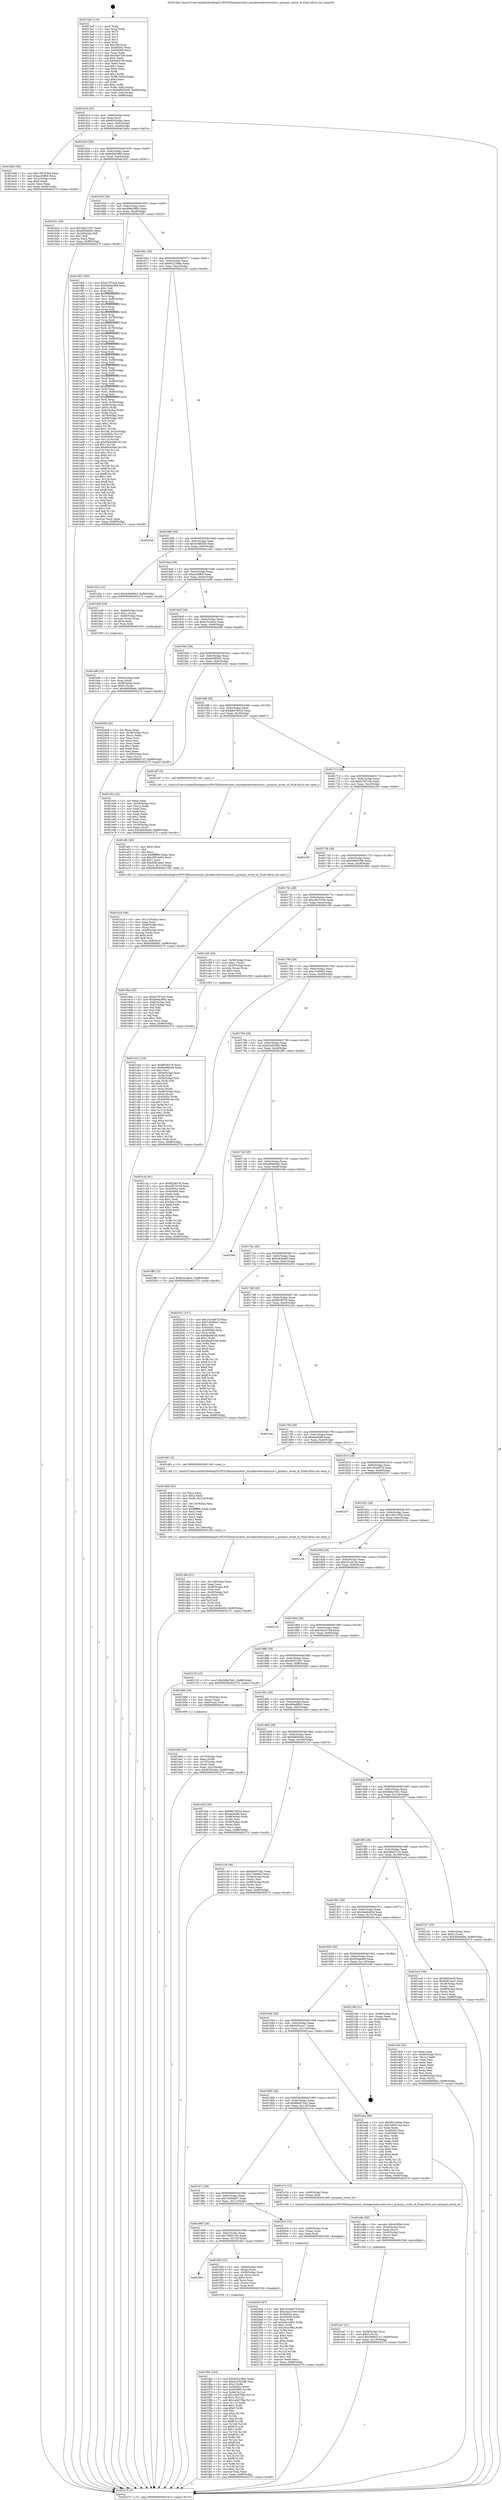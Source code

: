 digraph "0x4015a0" {
  label = "0x4015a0 (/mnt/c/Users/mathe/Desktop/tcc/POCII/binaries/extr_linuxkerneleventscore.c_primary_event_id_Final-ollvm.out::main(0))"
  labelloc = "t"
  node[shape=record]

  Entry [label="",width=0.3,height=0.3,shape=circle,fillcolor=black,style=filled]
  "0x401614" [label="{
     0x401614 [32]\l
     | [instrs]\l
     &nbsp;&nbsp;0x401614 \<+6\>: mov -0x88(%rbp),%eax\l
     &nbsp;&nbsp;0x40161a \<+2\>: mov %eax,%ecx\l
     &nbsp;&nbsp;0x40161c \<+6\>: sub $0x8263cdac,%ecx\l
     &nbsp;&nbsp;0x401622 \<+6\>: mov %eax,-0x9c(%rbp)\l
     &nbsp;&nbsp;0x401628 \<+6\>: mov %ecx,-0xa0(%rbp)\l
     &nbsp;&nbsp;0x40162e \<+6\>: je 0000000000401bbb \<main+0x61b\>\l
  }"]
  "0x401bbb" [label="{
     0x401bbb [30]\l
     | [instrs]\l
     &nbsp;&nbsp;0x401bbb \<+5\>: mov $0x1681430d,%eax\l
     &nbsp;&nbsp;0x401bc0 \<+5\>: mov $0xacd5ffc8,%ecx\l
     &nbsp;&nbsp;0x401bc5 \<+3\>: mov -0x2c(%rbp),%edx\l
     &nbsp;&nbsp;0x401bc8 \<+3\>: cmp $0x0,%edx\l
     &nbsp;&nbsp;0x401bcb \<+3\>: cmove %ecx,%eax\l
     &nbsp;&nbsp;0x401bce \<+6\>: mov %eax,-0x88(%rbp)\l
     &nbsp;&nbsp;0x401bd4 \<+5\>: jmp 0000000000402270 \<main+0xcd0\>\l
  }"]
  "0x401634" [label="{
     0x401634 [28]\l
     | [instrs]\l
     &nbsp;&nbsp;0x401634 \<+5\>: jmp 0000000000401639 \<main+0x99\>\l
     &nbsp;&nbsp;0x401639 \<+6\>: mov -0x9c(%rbp),%eax\l
     &nbsp;&nbsp;0x40163f \<+5\>: sub $0x84b83669,%eax\l
     &nbsp;&nbsp;0x401644 \<+6\>: mov %eax,-0xa4(%rbp)\l
     &nbsp;&nbsp;0x40164a \<+6\>: je 0000000000401b51 \<main+0x5b1\>\l
  }"]
  Exit [label="",width=0.3,height=0.3,shape=circle,fillcolor=black,style=filled,peripheries=2]
  "0x401b51" [label="{
     0x401b51 [30]\l
     | [instrs]\l
     &nbsp;&nbsp;0x401b51 \<+5\>: mov $0x38321267,%eax\l
     &nbsp;&nbsp;0x401b56 \<+5\>: mov $0xe956dc92,%ecx\l
     &nbsp;&nbsp;0x401b5b \<+3\>: mov -0x2d(%rbp),%dl\l
     &nbsp;&nbsp;0x401b5e \<+3\>: test $0x1,%dl\l
     &nbsp;&nbsp;0x401b61 \<+3\>: cmovne %ecx,%eax\l
     &nbsp;&nbsp;0x401b64 \<+6\>: mov %eax,-0x88(%rbp)\l
     &nbsp;&nbsp;0x401b6a \<+5\>: jmp 0000000000402270 \<main+0xcd0\>\l
  }"]
  "0x401650" [label="{
     0x401650 [28]\l
     | [instrs]\l
     &nbsp;&nbsp;0x401650 \<+5\>: jmp 0000000000401655 \<main+0xb5\>\l
     &nbsp;&nbsp;0x401655 \<+6\>: mov -0x9c(%rbp),%eax\l
     &nbsp;&nbsp;0x40165b \<+5\>: sub $0x896d3893,%eax\l
     &nbsp;&nbsp;0x401660 \<+6\>: mov %eax,-0xa8(%rbp)\l
     &nbsp;&nbsp;0x401666 \<+6\>: je 00000000004019f3 \<main+0x453\>\l
  }"]
  "0x4020d4" [label="{
     0x4020d4 [97]\l
     | [instrs]\l
     &nbsp;&nbsp;0x4020d4 \<+5\>: mov $0x1024d679,%ecx\l
     &nbsp;&nbsp;0x4020d9 \<+5\>: mov $0x34a1b7e9,%edx\l
     &nbsp;&nbsp;0x4020de \<+7\>: mov 0x40505c,%esi\l
     &nbsp;&nbsp;0x4020e5 \<+8\>: mov 0x405060,%r8d\l
     &nbsp;&nbsp;0x4020ed \<+3\>: mov %esi,%r9d\l
     &nbsp;&nbsp;0x4020f0 \<+7\>: add $0x26ccc862,%r9d\l
     &nbsp;&nbsp;0x4020f7 \<+4\>: sub $0x1,%r9d\l
     &nbsp;&nbsp;0x4020fb \<+7\>: sub $0x26ccc862,%r9d\l
     &nbsp;&nbsp;0x402102 \<+4\>: imul %r9d,%esi\l
     &nbsp;&nbsp;0x402106 \<+3\>: and $0x1,%esi\l
     &nbsp;&nbsp;0x402109 \<+3\>: cmp $0x0,%esi\l
     &nbsp;&nbsp;0x40210c \<+4\>: sete %r10b\l
     &nbsp;&nbsp;0x402110 \<+4\>: cmp $0xa,%r8d\l
     &nbsp;&nbsp;0x402114 \<+4\>: setl %r11b\l
     &nbsp;&nbsp;0x402118 \<+3\>: mov %r10b,%bl\l
     &nbsp;&nbsp;0x40211b \<+3\>: and %r11b,%bl\l
     &nbsp;&nbsp;0x40211e \<+3\>: xor %r11b,%r10b\l
     &nbsp;&nbsp;0x402121 \<+3\>: or %r10b,%bl\l
     &nbsp;&nbsp;0x402124 \<+3\>: test $0x1,%bl\l
     &nbsp;&nbsp;0x402127 \<+3\>: cmovne %edx,%ecx\l
     &nbsp;&nbsp;0x40212a \<+6\>: mov %ecx,-0x88(%rbp)\l
     &nbsp;&nbsp;0x402130 \<+5\>: jmp 0000000000402270 \<main+0xcd0\>\l
  }"]
  "0x4019f3" [label="{
     0x4019f3 [350]\l
     | [instrs]\l
     &nbsp;&nbsp;0x4019f3 \<+5\>: mov $0xb73f7ecb,%eax\l
     &nbsp;&nbsp;0x4019f8 \<+5\>: mov $0x84b83669,%ecx\l
     &nbsp;&nbsp;0x4019fd \<+2\>: mov $0x1,%dl\l
     &nbsp;&nbsp;0x4019ff \<+3\>: mov %rsp,%rsi\l
     &nbsp;&nbsp;0x401a02 \<+4\>: add $0xfffffffffffffff0,%rsi\l
     &nbsp;&nbsp;0x401a06 \<+3\>: mov %rsi,%rsp\l
     &nbsp;&nbsp;0x401a09 \<+4\>: mov %rsi,-0x80(%rbp)\l
     &nbsp;&nbsp;0x401a0d \<+3\>: mov %rsp,%rsi\l
     &nbsp;&nbsp;0x401a10 \<+4\>: add $0xfffffffffffffff0,%rsi\l
     &nbsp;&nbsp;0x401a14 \<+3\>: mov %rsi,%rsp\l
     &nbsp;&nbsp;0x401a17 \<+3\>: mov %rsp,%rdi\l
     &nbsp;&nbsp;0x401a1a \<+4\>: add $0xfffffffffffffff0,%rdi\l
     &nbsp;&nbsp;0x401a1e \<+3\>: mov %rdi,%rsp\l
     &nbsp;&nbsp;0x401a21 \<+4\>: mov %rdi,-0x78(%rbp)\l
     &nbsp;&nbsp;0x401a25 \<+3\>: mov %rsp,%rdi\l
     &nbsp;&nbsp;0x401a28 \<+4\>: add $0xfffffffffffffff0,%rdi\l
     &nbsp;&nbsp;0x401a2c \<+3\>: mov %rdi,%rsp\l
     &nbsp;&nbsp;0x401a2f \<+4\>: mov %rdi,-0x70(%rbp)\l
     &nbsp;&nbsp;0x401a33 \<+3\>: mov %rsp,%rdi\l
     &nbsp;&nbsp;0x401a36 \<+4\>: add $0xfffffffffffffff0,%rdi\l
     &nbsp;&nbsp;0x401a3a \<+3\>: mov %rdi,%rsp\l
     &nbsp;&nbsp;0x401a3d \<+4\>: mov %rdi,-0x68(%rbp)\l
     &nbsp;&nbsp;0x401a41 \<+3\>: mov %rsp,%rdi\l
     &nbsp;&nbsp;0x401a44 \<+4\>: add $0xfffffffffffffff0,%rdi\l
     &nbsp;&nbsp;0x401a48 \<+3\>: mov %rdi,%rsp\l
     &nbsp;&nbsp;0x401a4b \<+4\>: mov %rdi,-0x60(%rbp)\l
     &nbsp;&nbsp;0x401a4f \<+3\>: mov %rsp,%rdi\l
     &nbsp;&nbsp;0x401a52 \<+4\>: add $0xfffffffffffffff0,%rdi\l
     &nbsp;&nbsp;0x401a56 \<+3\>: mov %rdi,%rsp\l
     &nbsp;&nbsp;0x401a59 \<+4\>: mov %rdi,-0x58(%rbp)\l
     &nbsp;&nbsp;0x401a5d \<+3\>: mov %rsp,%rdi\l
     &nbsp;&nbsp;0x401a60 \<+4\>: add $0xfffffffffffffff0,%rdi\l
     &nbsp;&nbsp;0x401a64 \<+3\>: mov %rdi,%rsp\l
     &nbsp;&nbsp;0x401a67 \<+4\>: mov %rdi,-0x50(%rbp)\l
     &nbsp;&nbsp;0x401a6b \<+3\>: mov %rsp,%rdi\l
     &nbsp;&nbsp;0x401a6e \<+4\>: add $0xfffffffffffffff0,%rdi\l
     &nbsp;&nbsp;0x401a72 \<+3\>: mov %rdi,%rsp\l
     &nbsp;&nbsp;0x401a75 \<+4\>: mov %rdi,-0x48(%rbp)\l
     &nbsp;&nbsp;0x401a79 \<+3\>: mov %rsp,%rdi\l
     &nbsp;&nbsp;0x401a7c \<+4\>: add $0xfffffffffffffff0,%rdi\l
     &nbsp;&nbsp;0x401a80 \<+3\>: mov %rdi,%rsp\l
     &nbsp;&nbsp;0x401a83 \<+4\>: mov %rdi,-0x40(%rbp)\l
     &nbsp;&nbsp;0x401a87 \<+3\>: mov %rsp,%rdi\l
     &nbsp;&nbsp;0x401a8a \<+4\>: add $0xfffffffffffffff0,%rdi\l
     &nbsp;&nbsp;0x401a8e \<+3\>: mov %rdi,%rsp\l
     &nbsp;&nbsp;0x401a91 \<+4\>: mov %rdi,-0x38(%rbp)\l
     &nbsp;&nbsp;0x401a95 \<+4\>: mov -0x80(%rbp),%rdi\l
     &nbsp;&nbsp;0x401a99 \<+6\>: movl $0x0,(%rdi)\l
     &nbsp;&nbsp;0x401a9f \<+7\>: mov -0x8c(%rbp),%r8d\l
     &nbsp;&nbsp;0x401aa6 \<+3\>: mov %r8d,(%rsi)\l
     &nbsp;&nbsp;0x401aa9 \<+4\>: mov -0x78(%rbp),%rdi\l
     &nbsp;&nbsp;0x401aad \<+7\>: mov -0x98(%rbp),%r9\l
     &nbsp;&nbsp;0x401ab4 \<+3\>: mov %r9,(%rdi)\l
     &nbsp;&nbsp;0x401ab7 \<+3\>: cmpl $0x2,(%rsi)\l
     &nbsp;&nbsp;0x401aba \<+4\>: setne %r10b\l
     &nbsp;&nbsp;0x401abe \<+4\>: and $0x1,%r10b\l
     &nbsp;&nbsp;0x401ac2 \<+4\>: mov %r10b,-0x2d(%rbp)\l
     &nbsp;&nbsp;0x401ac6 \<+8\>: mov 0x40505c,%r11d\l
     &nbsp;&nbsp;0x401ace \<+7\>: mov 0x405060,%ebx\l
     &nbsp;&nbsp;0x401ad5 \<+3\>: mov %r11d,%r14d\l
     &nbsp;&nbsp;0x401ad8 \<+7\>: sub $0xd5e4cb9a,%r14d\l
     &nbsp;&nbsp;0x401adf \<+4\>: sub $0x1,%r14d\l
     &nbsp;&nbsp;0x401ae3 \<+7\>: add $0xd5e4cb9a,%r14d\l
     &nbsp;&nbsp;0x401aea \<+4\>: imul %r14d,%r11d\l
     &nbsp;&nbsp;0x401aee \<+4\>: and $0x1,%r11d\l
     &nbsp;&nbsp;0x401af2 \<+4\>: cmp $0x0,%r11d\l
     &nbsp;&nbsp;0x401af6 \<+4\>: sete %r10b\l
     &nbsp;&nbsp;0x401afa \<+3\>: cmp $0xa,%ebx\l
     &nbsp;&nbsp;0x401afd \<+4\>: setl %r15b\l
     &nbsp;&nbsp;0x401b01 \<+3\>: mov %r10b,%r12b\l
     &nbsp;&nbsp;0x401b04 \<+4\>: xor $0xff,%r12b\l
     &nbsp;&nbsp;0x401b08 \<+3\>: mov %r15b,%r13b\l
     &nbsp;&nbsp;0x401b0b \<+4\>: xor $0xff,%r13b\l
     &nbsp;&nbsp;0x401b0f \<+3\>: xor $0x1,%dl\l
     &nbsp;&nbsp;0x401b12 \<+3\>: mov %r12b,%sil\l
     &nbsp;&nbsp;0x401b15 \<+4\>: and $0xff,%sil\l
     &nbsp;&nbsp;0x401b19 \<+3\>: and %dl,%r10b\l
     &nbsp;&nbsp;0x401b1c \<+3\>: mov %r13b,%dil\l
     &nbsp;&nbsp;0x401b1f \<+4\>: and $0xff,%dil\l
     &nbsp;&nbsp;0x401b23 \<+3\>: and %dl,%r15b\l
     &nbsp;&nbsp;0x401b26 \<+3\>: or %r10b,%sil\l
     &nbsp;&nbsp;0x401b29 \<+3\>: or %r15b,%dil\l
     &nbsp;&nbsp;0x401b2c \<+3\>: xor %dil,%sil\l
     &nbsp;&nbsp;0x401b2f \<+3\>: or %r13b,%r12b\l
     &nbsp;&nbsp;0x401b32 \<+4\>: xor $0xff,%r12b\l
     &nbsp;&nbsp;0x401b36 \<+3\>: or $0x1,%dl\l
     &nbsp;&nbsp;0x401b39 \<+3\>: and %dl,%r12b\l
     &nbsp;&nbsp;0x401b3c \<+3\>: or %r12b,%sil\l
     &nbsp;&nbsp;0x401b3f \<+4\>: test $0x1,%sil\l
     &nbsp;&nbsp;0x401b43 \<+3\>: cmovne %ecx,%eax\l
     &nbsp;&nbsp;0x401b46 \<+6\>: mov %eax,-0x88(%rbp)\l
     &nbsp;&nbsp;0x401b4c \<+5\>: jmp 0000000000402270 \<main+0xcd0\>\l
  }"]
  "0x40166c" [label="{
     0x40166c [28]\l
     | [instrs]\l
     &nbsp;&nbsp;0x40166c \<+5\>: jmp 0000000000401671 \<main+0xd1\>\l
     &nbsp;&nbsp;0x401671 \<+6\>: mov -0x9c(%rbp),%eax\l
     &nbsp;&nbsp;0x401677 \<+5\>: sub $0x952239de,%eax\l
     &nbsp;&nbsp;0x40167c \<+6\>: mov %eax,-0xac(%rbp)\l
     &nbsp;&nbsp;0x401682 \<+6\>: je 0000000000402228 \<main+0xc88\>\l
  }"]
  "0x401f60" [label="{
     0x401f60 [153]\l
     | [instrs]\l
     &nbsp;&nbsp;0x401f60 \<+5\>: mov $0x952239de,%edx\l
     &nbsp;&nbsp;0x401f65 \<+5\>: mov $0xd1b503d8,%esi\l
     &nbsp;&nbsp;0x401f6a \<+3\>: mov $0x1,%r8b\l
     &nbsp;&nbsp;0x401f6d \<+8\>: mov 0x40505c,%r9d\l
     &nbsp;&nbsp;0x401f75 \<+8\>: mov 0x405060,%r10d\l
     &nbsp;&nbsp;0x401f7d \<+3\>: mov %r9d,%r11d\l
     &nbsp;&nbsp;0x401f80 \<+7\>: sub $0x1ebd709e,%r11d\l
     &nbsp;&nbsp;0x401f87 \<+4\>: sub $0x1,%r11d\l
     &nbsp;&nbsp;0x401f8b \<+7\>: add $0x1ebd709e,%r11d\l
     &nbsp;&nbsp;0x401f92 \<+4\>: imul %r11d,%r9d\l
     &nbsp;&nbsp;0x401f96 \<+4\>: and $0x1,%r9d\l
     &nbsp;&nbsp;0x401f9a \<+4\>: cmp $0x0,%r9d\l
     &nbsp;&nbsp;0x401f9e \<+3\>: sete %bl\l
     &nbsp;&nbsp;0x401fa1 \<+4\>: cmp $0xa,%r10d\l
     &nbsp;&nbsp;0x401fa5 \<+4\>: setl %r14b\l
     &nbsp;&nbsp;0x401fa9 \<+3\>: mov %bl,%r15b\l
     &nbsp;&nbsp;0x401fac \<+4\>: xor $0xff,%r15b\l
     &nbsp;&nbsp;0x401fb0 \<+3\>: mov %r14b,%r12b\l
     &nbsp;&nbsp;0x401fb3 \<+4\>: xor $0xff,%r12b\l
     &nbsp;&nbsp;0x401fb7 \<+4\>: xor $0x1,%r8b\l
     &nbsp;&nbsp;0x401fbb \<+3\>: mov %r15b,%r13b\l
     &nbsp;&nbsp;0x401fbe \<+4\>: and $0xff,%r13b\l
     &nbsp;&nbsp;0x401fc2 \<+3\>: and %r8b,%bl\l
     &nbsp;&nbsp;0x401fc5 \<+3\>: mov %r12b,%al\l
     &nbsp;&nbsp;0x401fc8 \<+2\>: and $0xff,%al\l
     &nbsp;&nbsp;0x401fca \<+3\>: and %r8b,%r14b\l
     &nbsp;&nbsp;0x401fcd \<+3\>: or %bl,%r13b\l
     &nbsp;&nbsp;0x401fd0 \<+3\>: or %r14b,%al\l
     &nbsp;&nbsp;0x401fd3 \<+3\>: xor %al,%r13b\l
     &nbsp;&nbsp;0x401fd6 \<+3\>: or %r12b,%r15b\l
     &nbsp;&nbsp;0x401fd9 \<+4\>: xor $0xff,%r15b\l
     &nbsp;&nbsp;0x401fdd \<+4\>: or $0x1,%r8b\l
     &nbsp;&nbsp;0x401fe1 \<+3\>: and %r8b,%r15b\l
     &nbsp;&nbsp;0x401fe4 \<+3\>: or %r15b,%r13b\l
     &nbsp;&nbsp;0x401fe7 \<+4\>: test $0x1,%r13b\l
     &nbsp;&nbsp;0x401feb \<+3\>: cmovne %esi,%edx\l
     &nbsp;&nbsp;0x401fee \<+6\>: mov %edx,-0x88(%rbp)\l
     &nbsp;&nbsp;0x401ff4 \<+5\>: jmp 0000000000402270 \<main+0xcd0\>\l
  }"]
  "0x402228" [label="{
     0x402228\l
  }", style=dashed]
  "0x401688" [label="{
     0x401688 [28]\l
     | [instrs]\l
     &nbsp;&nbsp;0x401688 \<+5\>: jmp 000000000040168d \<main+0xed\>\l
     &nbsp;&nbsp;0x40168d \<+6\>: mov -0x9c(%rbp),%eax\l
     &nbsp;&nbsp;0x401693 \<+5\>: sub $0x9cf882b9,%eax\l
     &nbsp;&nbsp;0x401698 \<+6\>: mov %eax,-0xb0(%rbp)\l
     &nbsp;&nbsp;0x40169e \<+6\>: je 0000000000401d2e \<main+0x78e\>\l
  }"]
  "0x4019b4" [label="{
     0x4019b4\l
  }", style=dashed]
  "0x401d2e" [label="{
     0x401d2e [15]\l
     | [instrs]\l
     &nbsp;&nbsp;0x401d2e \<+10\>: movl $0x409e80b3,-0x88(%rbp)\l
     &nbsp;&nbsp;0x401d38 \<+5\>: jmp 0000000000402270 \<main+0xcd0\>\l
  }"]
  "0x4016a4" [label="{
     0x4016a4 [28]\l
     | [instrs]\l
     &nbsp;&nbsp;0x4016a4 \<+5\>: jmp 00000000004016a9 \<main+0x109\>\l
     &nbsp;&nbsp;0x4016a9 \<+6\>: mov -0x9c(%rbp),%eax\l
     &nbsp;&nbsp;0x4016af \<+5\>: sub $0xacd5ffc8,%eax\l
     &nbsp;&nbsp;0x4016b4 \<+6\>: mov %eax,-0xb4(%rbp)\l
     &nbsp;&nbsp;0x4016ba \<+6\>: je 0000000000401bd9 \<main+0x639\>\l
  }"]
  "0x401f40" [label="{
     0x401f40 [32]\l
     | [instrs]\l
     &nbsp;&nbsp;0x401f40 \<+4\>: mov -0x60(%rbp),%rax\l
     &nbsp;&nbsp;0x401f44 \<+3\>: mov (%rax),%rax\l
     &nbsp;&nbsp;0x401f47 \<+4\>: mov -0x38(%rbp),%rcx\l
     &nbsp;&nbsp;0x401f4b \<+3\>: movslq (%rcx),%rcx\l
     &nbsp;&nbsp;0x401f4e \<+4\>: shl $0x4,%rcx\l
     &nbsp;&nbsp;0x401f52 \<+3\>: add %rcx,%rax\l
     &nbsp;&nbsp;0x401f55 \<+3\>: mov (%rax),%rax\l
     &nbsp;&nbsp;0x401f58 \<+3\>: mov %rax,%rdi\l
     &nbsp;&nbsp;0x401f5b \<+5\>: call 0000000000401030 \<free@plt\>\l
     | [calls]\l
     &nbsp;&nbsp;0x401030 \{1\} (unknown)\l
  }"]
  "0x401bd9" [label="{
     0x401bd9 [29]\l
     | [instrs]\l
     &nbsp;&nbsp;0x401bd9 \<+4\>: mov -0x68(%rbp),%rax\l
     &nbsp;&nbsp;0x401bdd \<+6\>: movl $0x1,(%rax)\l
     &nbsp;&nbsp;0x401be3 \<+4\>: mov -0x68(%rbp),%rax\l
     &nbsp;&nbsp;0x401be7 \<+3\>: movslq (%rax),%rax\l
     &nbsp;&nbsp;0x401bea \<+4\>: shl $0x4,%rax\l
     &nbsp;&nbsp;0x401bee \<+3\>: mov %rax,%rdi\l
     &nbsp;&nbsp;0x401bf1 \<+5\>: call 0000000000401050 \<malloc@plt\>\l
     | [calls]\l
     &nbsp;&nbsp;0x401050 \{1\} (unknown)\l
  }"]
  "0x4016c0" [label="{
     0x4016c0 [28]\l
     | [instrs]\l
     &nbsp;&nbsp;0x4016c0 \<+5\>: jmp 00000000004016c5 \<main+0x125\>\l
     &nbsp;&nbsp;0x4016c5 \<+6\>: mov -0x9c(%rbp),%eax\l
     &nbsp;&nbsp;0x4016cb \<+5\>: sub $0xb32cdbce,%eax\l
     &nbsp;&nbsp;0x4016d0 \<+6\>: mov %eax,-0xb8(%rbp)\l
     &nbsp;&nbsp;0x4016d6 \<+6\>: je 0000000000402008 \<main+0xa68\>\l
  }"]
  "0x401998" [label="{
     0x401998 [28]\l
     | [instrs]\l
     &nbsp;&nbsp;0x401998 \<+5\>: jmp 000000000040199d \<main+0x3fd\>\l
     &nbsp;&nbsp;0x40199d \<+6\>: mov -0x9c(%rbp),%eax\l
     &nbsp;&nbsp;0x4019a3 \<+5\>: sub $0x7d602144,%eax\l
     &nbsp;&nbsp;0x4019a8 \<+6\>: mov %eax,-0x120(%rbp)\l
     &nbsp;&nbsp;0x4019ae \<+6\>: je 0000000000401f40 \<main+0x9a0\>\l
  }"]
  "0x402008" [label="{
     0x402008 [42]\l
     | [instrs]\l
     &nbsp;&nbsp;0x402008 \<+2\>: xor %eax,%eax\l
     &nbsp;&nbsp;0x40200a \<+4\>: mov -0x38(%rbp),%rcx\l
     &nbsp;&nbsp;0x40200e \<+2\>: mov (%rcx),%edx\l
     &nbsp;&nbsp;0x402010 \<+2\>: mov %eax,%esi\l
     &nbsp;&nbsp;0x402012 \<+2\>: sub %edx,%esi\l
     &nbsp;&nbsp;0x402014 \<+2\>: mov %eax,%edx\l
     &nbsp;&nbsp;0x402016 \<+3\>: sub $0x1,%edx\l
     &nbsp;&nbsp;0x402019 \<+2\>: add %edx,%esi\l
     &nbsp;&nbsp;0x40201b \<+2\>: sub %esi,%eax\l
     &nbsp;&nbsp;0x40201d \<+4\>: mov -0x38(%rbp),%rcx\l
     &nbsp;&nbsp;0x402021 \<+2\>: mov %eax,(%rcx)\l
     &nbsp;&nbsp;0x402023 \<+10\>: movl $0x589d3133,-0x88(%rbp)\l
     &nbsp;&nbsp;0x40202d \<+5\>: jmp 0000000000402270 \<main+0xcd0\>\l
  }"]
  "0x4016dc" [label="{
     0x4016dc [28]\l
     | [instrs]\l
     &nbsp;&nbsp;0x4016dc \<+5\>: jmp 00000000004016e1 \<main+0x141\>\l
     &nbsp;&nbsp;0x4016e1 \<+6\>: mov -0x9c(%rbp),%eax\l
     &nbsp;&nbsp;0x4016e7 \<+5\>: sub $0xb5580f42,%eax\l
     &nbsp;&nbsp;0x4016ec \<+6\>: mov %eax,-0xbc(%rbp)\l
     &nbsp;&nbsp;0x4016f2 \<+6\>: je 0000000000401e54 \<main+0x8b4\>\l
  }"]
  "0x4020c5" [label="{
     0x4020c5 [15]\l
     | [instrs]\l
     &nbsp;&nbsp;0x4020c5 \<+4\>: mov -0x60(%rbp),%rax\l
     &nbsp;&nbsp;0x4020c9 \<+3\>: mov (%rax),%rax\l
     &nbsp;&nbsp;0x4020cc \<+3\>: mov %rax,%rdi\l
     &nbsp;&nbsp;0x4020cf \<+5\>: call 0000000000401030 \<free@plt\>\l
     | [calls]\l
     &nbsp;&nbsp;0x401030 \{1\} (unknown)\l
  }"]
  "0x401e54" [label="{
     0x401e54 [42]\l
     | [instrs]\l
     &nbsp;&nbsp;0x401e54 \<+2\>: xor %eax,%eax\l
     &nbsp;&nbsp;0x401e56 \<+4\>: mov -0x58(%rbp),%rcx\l
     &nbsp;&nbsp;0x401e5a \<+2\>: mov (%rcx),%edx\l
     &nbsp;&nbsp;0x401e5c \<+2\>: mov %eax,%esi\l
     &nbsp;&nbsp;0x401e5e \<+2\>: sub %edx,%esi\l
     &nbsp;&nbsp;0x401e60 \<+2\>: mov %eax,%edx\l
     &nbsp;&nbsp;0x401e62 \<+3\>: sub $0x1,%edx\l
     &nbsp;&nbsp;0x401e65 \<+2\>: add %edx,%esi\l
     &nbsp;&nbsp;0x401e67 \<+2\>: sub %esi,%eax\l
     &nbsp;&nbsp;0x401e69 \<+4\>: mov -0x58(%rbp),%rcx\l
     &nbsp;&nbsp;0x401e6d \<+2\>: mov %eax,(%rcx)\l
     &nbsp;&nbsp;0x401e6f \<+10\>: movl $0x4b936a8c,-0x88(%rbp)\l
     &nbsp;&nbsp;0x401e79 \<+5\>: jmp 0000000000402270 \<main+0xcd0\>\l
  }"]
  "0x4016f8" [label="{
     0x4016f8 [28]\l
     | [instrs]\l
     &nbsp;&nbsp;0x4016f8 \<+5\>: jmp 00000000004016fd \<main+0x15d\>\l
     &nbsp;&nbsp;0x4016fd \<+6\>: mov -0x9c(%rbp),%eax\l
     &nbsp;&nbsp;0x401703 \<+5\>: sub $0xb6d78534,%eax\l
     &nbsp;&nbsp;0x401708 \<+6\>: mov %eax,-0xc0(%rbp)\l
     &nbsp;&nbsp;0x40170e \<+6\>: je 0000000000401df7 \<main+0x857\>\l
  }"]
  "0x401ea7" [label="{
     0x401ea7 [31]\l
     | [instrs]\l
     &nbsp;&nbsp;0x401ea7 \<+4\>: mov -0x38(%rbp),%rcx\l
     &nbsp;&nbsp;0x401eab \<+6\>: movl $0x0,(%rcx)\l
     &nbsp;&nbsp;0x401eb1 \<+10\>: movl $0x589d3133,-0x88(%rbp)\l
     &nbsp;&nbsp;0x401ebb \<+6\>: mov %eax,-0x130(%rbp)\l
     &nbsp;&nbsp;0x401ec1 \<+5\>: jmp 0000000000402270 \<main+0xcd0\>\l
  }"]
  "0x401df7" [label="{
     0x401df7 [5]\l
     | [instrs]\l
     &nbsp;&nbsp;0x401df7 \<+5\>: call 0000000000401160 \<next_i\>\l
     | [calls]\l
     &nbsp;&nbsp;0x401160 \{1\} (/mnt/c/Users/mathe/Desktop/tcc/POCII/binaries/extr_linuxkerneleventscore.c_primary_event_id_Final-ollvm.out::next_i)\l
  }"]
  "0x401714" [label="{
     0x401714 [28]\l
     | [instrs]\l
     &nbsp;&nbsp;0x401714 \<+5\>: jmp 0000000000401719 \<main+0x179\>\l
     &nbsp;&nbsp;0x401719 \<+6\>: mov -0x9c(%rbp),%eax\l
     &nbsp;&nbsp;0x40171f \<+5\>: sub $0xb73f7ecb,%eax\l
     &nbsp;&nbsp;0x401724 \<+6\>: mov %eax,-0xc4(%rbp)\l
     &nbsp;&nbsp;0x40172a \<+6\>: je 0000000000402195 \<main+0xbf5\>\l
  }"]
  "0x401e8a" [label="{
     0x401e8a [29]\l
     | [instrs]\l
     &nbsp;&nbsp;0x401e8a \<+10\>: movabs $0x4030b6,%rdi\l
     &nbsp;&nbsp;0x401e94 \<+4\>: mov -0x40(%rbp),%rcx\l
     &nbsp;&nbsp;0x401e98 \<+2\>: mov %eax,(%rcx)\l
     &nbsp;&nbsp;0x401e9a \<+4\>: mov -0x40(%rbp),%rcx\l
     &nbsp;&nbsp;0x401e9e \<+2\>: mov (%rcx),%esi\l
     &nbsp;&nbsp;0x401ea0 \<+2\>: mov $0x0,%al\l
     &nbsp;&nbsp;0x401ea2 \<+5\>: call 0000000000401040 \<printf@plt\>\l
     | [calls]\l
     &nbsp;&nbsp;0x401040 \{1\} (unknown)\l
  }"]
  "0x402195" [label="{
     0x402195\l
  }", style=dashed]
  "0x401730" [label="{
     0x401730 [28]\l
     | [instrs]\l
     &nbsp;&nbsp;0x401730 \<+5\>: jmp 0000000000401735 \<main+0x195\>\l
     &nbsp;&nbsp;0x401735 \<+6\>: mov -0x9c(%rbp),%eax\l
     &nbsp;&nbsp;0x40173b \<+5\>: sub $0xb9805298,%eax\l
     &nbsp;&nbsp;0x401740 \<+6\>: mov %eax,-0xc8(%rbp)\l
     &nbsp;&nbsp;0x401746 \<+6\>: je 00000000004019be \<main+0x41e\>\l
  }"]
  "0x40197c" [label="{
     0x40197c [28]\l
     | [instrs]\l
     &nbsp;&nbsp;0x40197c \<+5\>: jmp 0000000000401981 \<main+0x3e1\>\l
     &nbsp;&nbsp;0x401981 \<+6\>: mov -0x9c(%rbp),%eax\l
     &nbsp;&nbsp;0x401987 \<+5\>: sub $0x7d448bd7,%eax\l
     &nbsp;&nbsp;0x40198c \<+6\>: mov %eax,-0x11c(%rbp)\l
     &nbsp;&nbsp;0x401992 \<+6\>: je 00000000004020c5 \<main+0xb25\>\l
  }"]
  "0x4019be" [label="{
     0x4019be [53]\l
     | [instrs]\l
     &nbsp;&nbsp;0x4019be \<+5\>: mov $0xb73f7ecb,%eax\l
     &nbsp;&nbsp;0x4019c3 \<+5\>: mov $0x896d3893,%ecx\l
     &nbsp;&nbsp;0x4019c8 \<+6\>: mov -0x82(%rbp),%dl\l
     &nbsp;&nbsp;0x4019ce \<+7\>: mov -0x81(%rbp),%sil\l
     &nbsp;&nbsp;0x4019d5 \<+3\>: mov %dl,%dil\l
     &nbsp;&nbsp;0x4019d8 \<+3\>: and %sil,%dil\l
     &nbsp;&nbsp;0x4019db \<+3\>: xor %sil,%dl\l
     &nbsp;&nbsp;0x4019de \<+3\>: or %dl,%dil\l
     &nbsp;&nbsp;0x4019e1 \<+4\>: test $0x1,%dil\l
     &nbsp;&nbsp;0x4019e5 \<+3\>: cmovne %ecx,%eax\l
     &nbsp;&nbsp;0x4019e8 \<+6\>: mov %eax,-0x88(%rbp)\l
     &nbsp;&nbsp;0x4019ee \<+5\>: jmp 0000000000402270 \<main+0xcd0\>\l
  }"]
  "0x40174c" [label="{
     0x40174c [28]\l
     | [instrs]\l
     &nbsp;&nbsp;0x40174c \<+5\>: jmp 0000000000401751 \<main+0x1b1\>\l
     &nbsp;&nbsp;0x401751 \<+6\>: mov -0x9c(%rbp),%eax\l
     &nbsp;&nbsp;0x401757 \<+5\>: sub $0xc3b70156,%eax\l
     &nbsp;&nbsp;0x40175c \<+6\>: mov %eax,-0xcc(%rbp)\l
     &nbsp;&nbsp;0x401762 \<+6\>: je 0000000000401c95 \<main+0x6f5\>\l
  }"]
  "0x402270" [label="{
     0x402270 [5]\l
     | [instrs]\l
     &nbsp;&nbsp;0x402270 \<+5\>: jmp 0000000000401614 \<main+0x74\>\l
  }"]
  "0x4015a0" [label="{
     0x4015a0 [116]\l
     | [instrs]\l
     &nbsp;&nbsp;0x4015a0 \<+1\>: push %rbp\l
     &nbsp;&nbsp;0x4015a1 \<+3\>: mov %rsp,%rbp\l
     &nbsp;&nbsp;0x4015a4 \<+2\>: push %r15\l
     &nbsp;&nbsp;0x4015a6 \<+2\>: push %r14\l
     &nbsp;&nbsp;0x4015a8 \<+2\>: push %r13\l
     &nbsp;&nbsp;0x4015aa \<+2\>: push %r12\l
     &nbsp;&nbsp;0x4015ac \<+1\>: push %rbx\l
     &nbsp;&nbsp;0x4015ad \<+7\>: sub $0x108,%rsp\l
     &nbsp;&nbsp;0x4015b4 \<+7\>: mov 0x40505c,%eax\l
     &nbsp;&nbsp;0x4015bb \<+7\>: mov 0x405060,%ecx\l
     &nbsp;&nbsp;0x4015c2 \<+2\>: mov %eax,%edx\l
     &nbsp;&nbsp;0x4015c4 \<+6\>: add $0xf3a07e9,%edx\l
     &nbsp;&nbsp;0x4015ca \<+3\>: sub $0x1,%edx\l
     &nbsp;&nbsp;0x4015cd \<+6\>: sub $0xf3a07e9,%edx\l
     &nbsp;&nbsp;0x4015d3 \<+3\>: imul %edx,%eax\l
     &nbsp;&nbsp;0x4015d6 \<+3\>: and $0x1,%eax\l
     &nbsp;&nbsp;0x4015d9 \<+3\>: cmp $0x0,%eax\l
     &nbsp;&nbsp;0x4015dc \<+4\>: sete %r8b\l
     &nbsp;&nbsp;0x4015e0 \<+4\>: and $0x1,%r8b\l
     &nbsp;&nbsp;0x4015e4 \<+7\>: mov %r8b,-0x82(%rbp)\l
     &nbsp;&nbsp;0x4015eb \<+3\>: cmp $0xa,%ecx\l
     &nbsp;&nbsp;0x4015ee \<+4\>: setl %r8b\l
     &nbsp;&nbsp;0x4015f2 \<+4\>: and $0x1,%r8b\l
     &nbsp;&nbsp;0x4015f6 \<+7\>: mov %r8b,-0x81(%rbp)\l
     &nbsp;&nbsp;0x4015fd \<+10\>: movl $0xb9805298,-0x88(%rbp)\l
     &nbsp;&nbsp;0x401607 \<+6\>: mov %edi,-0x8c(%rbp)\l
     &nbsp;&nbsp;0x40160d \<+7\>: mov %rsi,-0x98(%rbp)\l
  }"]
  "0x401e7e" [label="{
     0x401e7e [12]\l
     | [instrs]\l
     &nbsp;&nbsp;0x401e7e \<+4\>: mov -0x60(%rbp),%rax\l
     &nbsp;&nbsp;0x401e82 \<+3\>: mov (%rax),%rdi\l
     &nbsp;&nbsp;0x401e85 \<+5\>: call 00000000004013e0 \<primary_event_id\>\l
     | [calls]\l
     &nbsp;&nbsp;0x4013e0 \{1\} (/mnt/c/Users/mathe/Desktop/tcc/POCII/binaries/extr_linuxkerneleventscore.c_primary_event_id_Final-ollvm.out::primary_event_id)\l
  }"]
  "0x401960" [label="{
     0x401960 [28]\l
     | [instrs]\l
     &nbsp;&nbsp;0x401960 \<+5\>: jmp 0000000000401965 \<main+0x3c5\>\l
     &nbsp;&nbsp;0x401965 \<+6\>: mov -0x9c(%rbp),%eax\l
     &nbsp;&nbsp;0x40196b \<+5\>: sub $0x68e974d2,%eax\l
     &nbsp;&nbsp;0x401970 \<+6\>: mov %eax,-0x118(%rbp)\l
     &nbsp;&nbsp;0x401976 \<+6\>: je 0000000000401e7e \<main+0x8de\>\l
  }"]
  "0x401c95" [label="{
     0x401c95 [29]\l
     | [instrs]\l
     &nbsp;&nbsp;0x401c95 \<+4\>: mov -0x50(%rbp),%rax\l
     &nbsp;&nbsp;0x401c99 \<+6\>: movl $0x1,(%rax)\l
     &nbsp;&nbsp;0x401c9f \<+4\>: mov -0x50(%rbp),%rax\l
     &nbsp;&nbsp;0x401ca3 \<+3\>: movslq (%rax),%rax\l
     &nbsp;&nbsp;0x401ca6 \<+4\>: shl $0x2,%rax\l
     &nbsp;&nbsp;0x401caa \<+3\>: mov %rax,%rdi\l
     &nbsp;&nbsp;0x401cad \<+5\>: call 0000000000401050 \<malloc@plt\>\l
     | [calls]\l
     &nbsp;&nbsp;0x401050 \{1\} (unknown)\l
  }"]
  "0x401768" [label="{
     0x401768 [28]\l
     | [instrs]\l
     &nbsp;&nbsp;0x401768 \<+5\>: jmp 000000000040176d \<main+0x1cd\>\l
     &nbsp;&nbsp;0x40176d \<+6\>: mov -0x9c(%rbp),%eax\l
     &nbsp;&nbsp;0x401773 \<+5\>: sub $0xc7e80f43,%eax\l
     &nbsp;&nbsp;0x401778 \<+6\>: mov %eax,-0xd0(%rbp)\l
     &nbsp;&nbsp;0x40177e \<+6\>: je 0000000000401c3a \<main+0x69a\>\l
  }"]
  "0x401eea" [label="{
     0x401eea [86]\l
     | [instrs]\l
     &nbsp;&nbsp;0x401eea \<+5\>: mov $0x952239de,%eax\l
     &nbsp;&nbsp;0x401eef \<+5\>: mov $0x7d602144,%ecx\l
     &nbsp;&nbsp;0x401ef4 \<+2\>: xor %edx,%edx\l
     &nbsp;&nbsp;0x401ef6 \<+7\>: mov 0x40505c,%esi\l
     &nbsp;&nbsp;0x401efd \<+7\>: mov 0x405060,%edi\l
     &nbsp;&nbsp;0x401f04 \<+3\>: sub $0x1,%edx\l
     &nbsp;&nbsp;0x401f07 \<+3\>: mov %esi,%r8d\l
     &nbsp;&nbsp;0x401f0a \<+3\>: add %edx,%r8d\l
     &nbsp;&nbsp;0x401f0d \<+4\>: imul %r8d,%esi\l
     &nbsp;&nbsp;0x401f11 \<+3\>: and $0x1,%esi\l
     &nbsp;&nbsp;0x401f14 \<+3\>: cmp $0x0,%esi\l
     &nbsp;&nbsp;0x401f17 \<+4\>: sete %r9b\l
     &nbsp;&nbsp;0x401f1b \<+3\>: cmp $0xa,%edi\l
     &nbsp;&nbsp;0x401f1e \<+4\>: setl %r10b\l
     &nbsp;&nbsp;0x401f22 \<+3\>: mov %r9b,%r11b\l
     &nbsp;&nbsp;0x401f25 \<+3\>: and %r10b,%r11b\l
     &nbsp;&nbsp;0x401f28 \<+3\>: xor %r10b,%r9b\l
     &nbsp;&nbsp;0x401f2b \<+3\>: or %r9b,%r11b\l
     &nbsp;&nbsp;0x401f2e \<+4\>: test $0x1,%r11b\l
     &nbsp;&nbsp;0x401f32 \<+3\>: cmovne %ecx,%eax\l
     &nbsp;&nbsp;0x401f35 \<+6\>: mov %eax,-0x88(%rbp)\l
     &nbsp;&nbsp;0x401f3b \<+5\>: jmp 0000000000402270 \<main+0xcd0\>\l
  }"]
  "0x401c3a" [label="{
     0x401c3a [91]\l
     | [instrs]\l
     &nbsp;&nbsp;0x401c3a \<+5\>: mov $0xff238378,%eax\l
     &nbsp;&nbsp;0x401c3f \<+5\>: mov $0xc3b70156,%ecx\l
     &nbsp;&nbsp;0x401c44 \<+7\>: mov 0x40505c,%edx\l
     &nbsp;&nbsp;0x401c4b \<+7\>: mov 0x405060,%esi\l
     &nbsp;&nbsp;0x401c52 \<+2\>: mov %edx,%edi\l
     &nbsp;&nbsp;0x401c54 \<+6\>: add $0x36e1c53e,%edi\l
     &nbsp;&nbsp;0x401c5a \<+3\>: sub $0x1,%edi\l
     &nbsp;&nbsp;0x401c5d \<+6\>: sub $0x36e1c53e,%edi\l
     &nbsp;&nbsp;0x401c63 \<+3\>: imul %edi,%edx\l
     &nbsp;&nbsp;0x401c66 \<+3\>: and $0x1,%edx\l
     &nbsp;&nbsp;0x401c69 \<+3\>: cmp $0x0,%edx\l
     &nbsp;&nbsp;0x401c6c \<+4\>: sete %r8b\l
     &nbsp;&nbsp;0x401c70 \<+3\>: cmp $0xa,%esi\l
     &nbsp;&nbsp;0x401c73 \<+4\>: setl %r9b\l
     &nbsp;&nbsp;0x401c77 \<+3\>: mov %r8b,%r10b\l
     &nbsp;&nbsp;0x401c7a \<+3\>: and %r9b,%r10b\l
     &nbsp;&nbsp;0x401c7d \<+3\>: xor %r9b,%r8b\l
     &nbsp;&nbsp;0x401c80 \<+3\>: or %r8b,%r10b\l
     &nbsp;&nbsp;0x401c83 \<+4\>: test $0x1,%r10b\l
     &nbsp;&nbsp;0x401c87 \<+3\>: cmovne %ecx,%eax\l
     &nbsp;&nbsp;0x401c8a \<+6\>: mov %eax,-0x88(%rbp)\l
     &nbsp;&nbsp;0x401c90 \<+5\>: jmp 0000000000402270 \<main+0xcd0\>\l
  }"]
  "0x401784" [label="{
     0x401784 [28]\l
     | [instrs]\l
     &nbsp;&nbsp;0x401784 \<+5\>: jmp 0000000000401789 \<main+0x1e9\>\l
     &nbsp;&nbsp;0x401789 \<+6\>: mov -0x9c(%rbp),%eax\l
     &nbsp;&nbsp;0x40178f \<+5\>: sub $0xd1b503d8,%eax\l
     &nbsp;&nbsp;0x401794 \<+6\>: mov %eax,-0xd4(%rbp)\l
     &nbsp;&nbsp;0x40179a \<+6\>: je 0000000000401ff9 \<main+0xa59\>\l
  }"]
  "0x401944" [label="{
     0x401944 [28]\l
     | [instrs]\l
     &nbsp;&nbsp;0x401944 \<+5\>: jmp 0000000000401949 \<main+0x3a9\>\l
     &nbsp;&nbsp;0x401949 \<+6\>: mov -0x9c(%rbp),%eax\l
     &nbsp;&nbsp;0x40194f \<+5\>: sub $0x6361eec7,%eax\l
     &nbsp;&nbsp;0x401954 \<+6\>: mov %eax,-0x114(%rbp)\l
     &nbsp;&nbsp;0x40195a \<+6\>: je 0000000000401eea \<main+0x94a\>\l
  }"]
  "0x401ff9" [label="{
     0x401ff9 [15]\l
     | [instrs]\l
     &nbsp;&nbsp;0x401ff9 \<+10\>: movl $0xb32cdbce,-0x88(%rbp)\l
     &nbsp;&nbsp;0x402003 \<+5\>: jmp 0000000000402270 \<main+0xcd0\>\l
  }"]
  "0x4017a0" [label="{
     0x4017a0 [28]\l
     | [instrs]\l
     &nbsp;&nbsp;0x4017a0 \<+5\>: jmp 00000000004017a5 \<main+0x205\>\l
     &nbsp;&nbsp;0x4017a5 \<+6\>: mov -0x9c(%rbp),%eax\l
     &nbsp;&nbsp;0x4017ab \<+5\>: sub $0xe956dc92,%eax\l
     &nbsp;&nbsp;0x4017b0 \<+6\>: mov %eax,-0xd8(%rbp)\l
     &nbsp;&nbsp;0x4017b6 \<+6\>: je 0000000000401b6f \<main+0x5cf\>\l
  }"]
  "0x402180" [label="{
     0x402180 [21]\l
     | [instrs]\l
     &nbsp;&nbsp;0x402180 \<+4\>: mov -0x80(%rbp),%rax\l
     &nbsp;&nbsp;0x402184 \<+2\>: mov (%rax),%eax\l
     &nbsp;&nbsp;0x402186 \<+4\>: lea -0x28(%rbp),%rsp\l
     &nbsp;&nbsp;0x40218a \<+1\>: pop %rbx\l
     &nbsp;&nbsp;0x40218b \<+2\>: pop %r12\l
     &nbsp;&nbsp;0x40218d \<+2\>: pop %r13\l
     &nbsp;&nbsp;0x40218f \<+2\>: pop %r14\l
     &nbsp;&nbsp;0x402191 \<+2\>: pop %r15\l
     &nbsp;&nbsp;0x402193 \<+1\>: pop %rbp\l
     &nbsp;&nbsp;0x402194 \<+1\>: ret\l
  }"]
  "0x401b6f" [label="{
     0x401b6f\l
  }", style=dashed]
  "0x4017bc" [label="{
     0x4017bc [28]\l
     | [instrs]\l
     &nbsp;&nbsp;0x4017bc \<+5\>: jmp 00000000004017c1 \<main+0x221\>\l
     &nbsp;&nbsp;0x4017c1 \<+6\>: mov -0x9c(%rbp),%eax\l
     &nbsp;&nbsp;0x4017c7 \<+5\>: sub $0xfc82ea09,%eax\l
     &nbsp;&nbsp;0x4017cc \<+6\>: mov %eax,-0xdc(%rbp)\l
     &nbsp;&nbsp;0x4017d2 \<+6\>: je 0000000000402032 \<main+0xa92\>\l
  }"]
  "0x401e24" [label="{
     0x401e24 [48]\l
     | [instrs]\l
     &nbsp;&nbsp;0x401e24 \<+6\>: mov -0x12c(%rbp),%ecx\l
     &nbsp;&nbsp;0x401e2a \<+3\>: imul %eax,%ecx\l
     &nbsp;&nbsp;0x401e2d \<+4\>: mov -0x60(%rbp),%rsi\l
     &nbsp;&nbsp;0x401e31 \<+3\>: mov (%rsi),%rsi\l
     &nbsp;&nbsp;0x401e34 \<+4\>: mov -0x58(%rbp),%rdi\l
     &nbsp;&nbsp;0x401e38 \<+3\>: movslq (%rdi),%rdi\l
     &nbsp;&nbsp;0x401e3b \<+4\>: shl $0x4,%rdi\l
     &nbsp;&nbsp;0x401e3f \<+3\>: add %rdi,%rsi\l
     &nbsp;&nbsp;0x401e42 \<+3\>: mov %ecx,0x8(%rsi)\l
     &nbsp;&nbsp;0x401e45 \<+10\>: movl $0xb5580f42,-0x88(%rbp)\l
     &nbsp;&nbsp;0x401e4f \<+5\>: jmp 0000000000402270 \<main+0xcd0\>\l
  }"]
  "0x402032" [label="{
     0x402032 [147]\l
     | [instrs]\l
     &nbsp;&nbsp;0x402032 \<+5\>: mov $0x1024d679,%eax\l
     &nbsp;&nbsp;0x402037 \<+5\>: mov $0x7d448bd7,%ecx\l
     &nbsp;&nbsp;0x40203c \<+2\>: mov $0x1,%dl\l
     &nbsp;&nbsp;0x40203e \<+7\>: mov 0x40505c,%esi\l
     &nbsp;&nbsp;0x402045 \<+7\>: mov 0x405060,%edi\l
     &nbsp;&nbsp;0x40204c \<+3\>: mov %esi,%r8d\l
     &nbsp;&nbsp;0x40204f \<+7\>: sub $0x6ba8dc58,%r8d\l
     &nbsp;&nbsp;0x402056 \<+4\>: sub $0x1,%r8d\l
     &nbsp;&nbsp;0x40205a \<+7\>: add $0x6ba8dc58,%r8d\l
     &nbsp;&nbsp;0x402061 \<+4\>: imul %r8d,%esi\l
     &nbsp;&nbsp;0x402065 \<+3\>: and $0x1,%esi\l
     &nbsp;&nbsp;0x402068 \<+3\>: cmp $0x0,%esi\l
     &nbsp;&nbsp;0x40206b \<+4\>: sete %r9b\l
     &nbsp;&nbsp;0x40206f \<+3\>: cmp $0xa,%edi\l
     &nbsp;&nbsp;0x402072 \<+4\>: setl %r10b\l
     &nbsp;&nbsp;0x402076 \<+3\>: mov %r9b,%r11b\l
     &nbsp;&nbsp;0x402079 \<+4\>: xor $0xff,%r11b\l
     &nbsp;&nbsp;0x40207d \<+3\>: mov %r10b,%bl\l
     &nbsp;&nbsp;0x402080 \<+3\>: xor $0xff,%bl\l
     &nbsp;&nbsp;0x402083 \<+3\>: xor $0x1,%dl\l
     &nbsp;&nbsp;0x402086 \<+3\>: mov %r11b,%r14b\l
     &nbsp;&nbsp;0x402089 \<+4\>: and $0xff,%r14b\l
     &nbsp;&nbsp;0x40208d \<+3\>: and %dl,%r9b\l
     &nbsp;&nbsp;0x402090 \<+3\>: mov %bl,%r15b\l
     &nbsp;&nbsp;0x402093 \<+4\>: and $0xff,%r15b\l
     &nbsp;&nbsp;0x402097 \<+3\>: and %dl,%r10b\l
     &nbsp;&nbsp;0x40209a \<+3\>: or %r9b,%r14b\l
     &nbsp;&nbsp;0x40209d \<+3\>: or %r10b,%r15b\l
     &nbsp;&nbsp;0x4020a0 \<+3\>: xor %r15b,%r14b\l
     &nbsp;&nbsp;0x4020a3 \<+3\>: or %bl,%r11b\l
     &nbsp;&nbsp;0x4020a6 \<+4\>: xor $0xff,%r11b\l
     &nbsp;&nbsp;0x4020aa \<+3\>: or $0x1,%dl\l
     &nbsp;&nbsp;0x4020ad \<+3\>: and %dl,%r11b\l
     &nbsp;&nbsp;0x4020b0 \<+3\>: or %r11b,%r14b\l
     &nbsp;&nbsp;0x4020b3 \<+4\>: test $0x1,%r14b\l
     &nbsp;&nbsp;0x4020b7 \<+3\>: cmovne %ecx,%eax\l
     &nbsp;&nbsp;0x4020ba \<+6\>: mov %eax,-0x88(%rbp)\l
     &nbsp;&nbsp;0x4020c0 \<+5\>: jmp 0000000000402270 \<main+0xcd0\>\l
  }"]
  "0x4017d8" [label="{
     0x4017d8 [28]\l
     | [instrs]\l
     &nbsp;&nbsp;0x4017d8 \<+5\>: jmp 00000000004017dd \<main+0x23d\>\l
     &nbsp;&nbsp;0x4017dd \<+6\>: mov -0x9c(%rbp),%eax\l
     &nbsp;&nbsp;0x4017e3 \<+5\>: sub $0xff238378,%eax\l
     &nbsp;&nbsp;0x4017e8 \<+6\>: mov %eax,-0xe0(%rbp)\l
     &nbsp;&nbsp;0x4017ee \<+6\>: je 00000000004021da \<main+0xc3a\>\l
  }"]
  "0x401dfc" [label="{
     0x401dfc [40]\l
     | [instrs]\l
     &nbsp;&nbsp;0x401dfc \<+5\>: mov $0x2,%ecx\l
     &nbsp;&nbsp;0x401e01 \<+1\>: cltd\l
     &nbsp;&nbsp;0x401e02 \<+2\>: idiv %ecx\l
     &nbsp;&nbsp;0x401e04 \<+6\>: imul $0xfffffffe,%edx,%ecx\l
     &nbsp;&nbsp;0x401e0a \<+6\>: sub $0xd381deb5,%ecx\l
     &nbsp;&nbsp;0x401e10 \<+3\>: add $0x1,%ecx\l
     &nbsp;&nbsp;0x401e13 \<+6\>: add $0xd381deb5,%ecx\l
     &nbsp;&nbsp;0x401e19 \<+6\>: mov %ecx,-0x12c(%rbp)\l
     &nbsp;&nbsp;0x401e1f \<+5\>: call 0000000000401160 \<next_i\>\l
     | [calls]\l
     &nbsp;&nbsp;0x401160 \{1\} (/mnt/c/Users/mathe/Desktop/tcc/POCII/binaries/extr_linuxkerneleventscore.c_primary_event_id_Final-ollvm.out::next_i)\l
  }"]
  "0x4021da" [label="{
     0x4021da\l
  }", style=dashed]
  "0x4017f4" [label="{
     0x4017f4 [28]\l
     | [instrs]\l
     &nbsp;&nbsp;0x4017f4 \<+5\>: jmp 00000000004017f9 \<main+0x259\>\l
     &nbsp;&nbsp;0x4017f9 \<+6\>: mov -0x9c(%rbp),%eax\l
     &nbsp;&nbsp;0x4017ff \<+5\>: sub $0xdeef288,%eax\l
     &nbsp;&nbsp;0x401804 \<+6\>: mov %eax,-0xe4(%rbp)\l
     &nbsp;&nbsp;0x40180a \<+6\>: je 0000000000401d61 \<main+0x7c1\>\l
  }"]
  "0x401928" [label="{
     0x401928 [28]\l
     | [instrs]\l
     &nbsp;&nbsp;0x401928 \<+5\>: jmp 000000000040192d \<main+0x38d\>\l
     &nbsp;&nbsp;0x40192d \<+6\>: mov -0x9c(%rbp),%eax\l
     &nbsp;&nbsp;0x401933 \<+5\>: sub $0x5f3a6d0d,%eax\l
     &nbsp;&nbsp;0x401938 \<+6\>: mov %eax,-0x110(%rbp)\l
     &nbsp;&nbsp;0x40193e \<+6\>: je 0000000000402180 \<main+0xbe0\>\l
  }"]
  "0x401d61" [label="{
     0x401d61 [5]\l
     | [instrs]\l
     &nbsp;&nbsp;0x401d61 \<+5\>: call 0000000000401160 \<next_i\>\l
     | [calls]\l
     &nbsp;&nbsp;0x401160 \{1\} (/mnt/c/Users/mathe/Desktop/tcc/POCII/binaries/extr_linuxkerneleventscore.c_primary_event_id_Final-ollvm.out::next_i)\l
  }"]
  "0x401810" [label="{
     0x401810 [28]\l
     | [instrs]\l
     &nbsp;&nbsp;0x401810 \<+5\>: jmp 0000000000401815 \<main+0x275\>\l
     &nbsp;&nbsp;0x401815 \<+6\>: mov -0x9c(%rbp),%eax\l
     &nbsp;&nbsp;0x40181b \<+5\>: sub $0x1024d679,%eax\l
     &nbsp;&nbsp;0x401820 \<+6\>: mov %eax,-0xe8(%rbp)\l
     &nbsp;&nbsp;0x401826 \<+6\>: je 0000000000402257 \<main+0xcb7\>\l
  }"]
  "0x401dcd" [label="{
     0x401dcd [42]\l
     | [instrs]\l
     &nbsp;&nbsp;0x401dcd \<+2\>: xor %eax,%eax\l
     &nbsp;&nbsp;0x401dcf \<+4\>: mov -0x48(%rbp),%rcx\l
     &nbsp;&nbsp;0x401dd3 \<+2\>: mov (%rcx),%edx\l
     &nbsp;&nbsp;0x401dd5 \<+2\>: mov %eax,%esi\l
     &nbsp;&nbsp;0x401dd7 \<+2\>: sub %edx,%esi\l
     &nbsp;&nbsp;0x401dd9 \<+2\>: mov %eax,%edx\l
     &nbsp;&nbsp;0x401ddb \<+3\>: sub $0x1,%edx\l
     &nbsp;&nbsp;0x401dde \<+2\>: add %edx,%esi\l
     &nbsp;&nbsp;0x401de0 \<+2\>: sub %esi,%eax\l
     &nbsp;&nbsp;0x401de2 \<+4\>: mov -0x48(%rbp),%rcx\l
     &nbsp;&nbsp;0x401de6 \<+2\>: mov %eax,(%rcx)\l
     &nbsp;&nbsp;0x401de8 \<+10\>: movl $0x409e80b3,-0x88(%rbp)\l
     &nbsp;&nbsp;0x401df2 \<+5\>: jmp 0000000000402270 \<main+0xcd0\>\l
  }"]
  "0x402257" [label="{
     0x402257\l
  }", style=dashed]
  "0x40182c" [label="{
     0x40182c [28]\l
     | [instrs]\l
     &nbsp;&nbsp;0x40182c \<+5\>: jmp 0000000000401831 \<main+0x291\>\l
     &nbsp;&nbsp;0x401831 \<+6\>: mov -0x9c(%rbp),%eax\l
     &nbsp;&nbsp;0x401837 \<+5\>: sub $0x1681430d,%eax\l
     &nbsp;&nbsp;0x40183c \<+6\>: mov %eax,-0xec(%rbp)\l
     &nbsp;&nbsp;0x401842 \<+6\>: je 0000000000402144 \<main+0xba4\>\l
  }"]
  "0x40190c" [label="{
     0x40190c [28]\l
     | [instrs]\l
     &nbsp;&nbsp;0x40190c \<+5\>: jmp 0000000000401911 \<main+0x371\>\l
     &nbsp;&nbsp;0x401911 \<+6\>: mov -0x9c(%rbp),%eax\l
     &nbsp;&nbsp;0x401917 \<+5\>: sub $0x5dd4dd34,%eax\l
     &nbsp;&nbsp;0x40191c \<+6\>: mov %eax,-0x10c(%rbp)\l
     &nbsp;&nbsp;0x401922 \<+6\>: je 0000000000401dcd \<main+0x82d\>\l
  }"]
  "0x402144" [label="{
     0x402144\l
  }", style=dashed]
  "0x401848" [label="{
     0x401848 [28]\l
     | [instrs]\l
     &nbsp;&nbsp;0x401848 \<+5\>: jmp 000000000040184d \<main+0x2ad\>\l
     &nbsp;&nbsp;0x40184d \<+6\>: mov -0x9c(%rbp),%eax\l
     &nbsp;&nbsp;0x401853 \<+5\>: sub $0x331cb13e,%eax\l
     &nbsp;&nbsp;0x401858 \<+6\>: mov %eax,-0xf0(%rbp)\l
     &nbsp;&nbsp;0x40185e \<+6\>: je 0000000000402153 \<main+0xbb3\>\l
  }"]
  "0x401ec6" [label="{
     0x401ec6 [36]\l
     | [instrs]\l
     &nbsp;&nbsp;0x401ec6 \<+5\>: mov $0xfc82ea09,%eax\l
     &nbsp;&nbsp;0x401ecb \<+5\>: mov $0x6361eec7,%ecx\l
     &nbsp;&nbsp;0x401ed0 \<+4\>: mov -0x38(%rbp),%rdx\l
     &nbsp;&nbsp;0x401ed4 \<+2\>: mov (%rdx),%esi\l
     &nbsp;&nbsp;0x401ed6 \<+4\>: mov -0x68(%rbp),%rdx\l
     &nbsp;&nbsp;0x401eda \<+2\>: cmp (%rdx),%esi\l
     &nbsp;&nbsp;0x401edc \<+3\>: cmovl %ecx,%eax\l
     &nbsp;&nbsp;0x401edf \<+6\>: mov %eax,-0x88(%rbp)\l
     &nbsp;&nbsp;0x401ee5 \<+5\>: jmp 0000000000402270 \<main+0xcd0\>\l
  }"]
  "0x402153" [label="{
     0x402153\l
  }", style=dashed]
  "0x401864" [label="{
     0x401864 [28]\l
     | [instrs]\l
     &nbsp;&nbsp;0x401864 \<+5\>: jmp 0000000000401869 \<main+0x2c9\>\l
     &nbsp;&nbsp;0x401869 \<+6\>: mov -0x9c(%rbp),%eax\l
     &nbsp;&nbsp;0x40186f \<+5\>: sub $0x34a1b7e9,%eax\l
     &nbsp;&nbsp;0x401874 \<+6\>: mov %eax,-0xf4(%rbp)\l
     &nbsp;&nbsp;0x40187a \<+6\>: je 0000000000402135 \<main+0xb95\>\l
  }"]
  "0x4018f0" [label="{
     0x4018f0 [28]\l
     | [instrs]\l
     &nbsp;&nbsp;0x4018f0 \<+5\>: jmp 00000000004018f5 \<main+0x355\>\l
     &nbsp;&nbsp;0x4018f5 \<+6\>: mov -0x9c(%rbp),%eax\l
     &nbsp;&nbsp;0x4018fb \<+5\>: sub $0x589d3133,%eax\l
     &nbsp;&nbsp;0x401900 \<+6\>: mov %eax,-0x108(%rbp)\l
     &nbsp;&nbsp;0x401906 \<+6\>: je 0000000000401ec6 \<main+0x926\>\l
  }"]
  "0x402135" [label="{
     0x402135 [15]\l
     | [instrs]\l
     &nbsp;&nbsp;0x402135 \<+10\>: movl $0x566a7b61,-0x88(%rbp)\l
     &nbsp;&nbsp;0x40213f \<+5\>: jmp 0000000000402270 \<main+0xcd0\>\l
  }"]
  "0x401880" [label="{
     0x401880 [28]\l
     | [instrs]\l
     &nbsp;&nbsp;0x401880 \<+5\>: jmp 0000000000401885 \<main+0x2e5\>\l
     &nbsp;&nbsp;0x401885 \<+6\>: mov -0x9c(%rbp),%eax\l
     &nbsp;&nbsp;0x40188b \<+5\>: sub $0x38321267,%eax\l
     &nbsp;&nbsp;0x401890 \<+6\>: mov %eax,-0xf8(%rbp)\l
     &nbsp;&nbsp;0x401896 \<+6\>: je 0000000000401b8d \<main+0x5ed\>\l
  }"]
  "0x402167" [label="{
     0x402167 [25]\l
     | [instrs]\l
     &nbsp;&nbsp;0x402167 \<+4\>: mov -0x80(%rbp),%rax\l
     &nbsp;&nbsp;0x40216b \<+6\>: movl $0x0,(%rax)\l
     &nbsp;&nbsp;0x402171 \<+10\>: movl $0x5f3a6d0d,-0x88(%rbp)\l
     &nbsp;&nbsp;0x40217b \<+5\>: jmp 0000000000402270 \<main+0xcd0\>\l
  }"]
  "0x401b8d" [label="{
     0x401b8d [16]\l
     | [instrs]\l
     &nbsp;&nbsp;0x401b8d \<+4\>: mov -0x78(%rbp),%rax\l
     &nbsp;&nbsp;0x401b91 \<+3\>: mov (%rax),%rax\l
     &nbsp;&nbsp;0x401b94 \<+4\>: mov 0x8(%rax),%rdi\l
     &nbsp;&nbsp;0x401b98 \<+5\>: call 0000000000401060 \<atoi@plt\>\l
     | [calls]\l
     &nbsp;&nbsp;0x401060 \{1\} (unknown)\l
  }"]
  "0x40189c" [label="{
     0x40189c [28]\l
     | [instrs]\l
     &nbsp;&nbsp;0x40189c \<+5\>: jmp 00000000004018a1 \<main+0x301\>\l
     &nbsp;&nbsp;0x4018a1 \<+6\>: mov -0x9c(%rbp),%eax\l
     &nbsp;&nbsp;0x4018a7 \<+5\>: sub $0x409e80b3,%eax\l
     &nbsp;&nbsp;0x4018ac \<+6\>: mov %eax,-0xfc(%rbp)\l
     &nbsp;&nbsp;0x4018b2 \<+6\>: je 0000000000401d3d \<main+0x79d\>\l
  }"]
  "0x401b9d" [label="{
     0x401b9d [30]\l
     | [instrs]\l
     &nbsp;&nbsp;0x401b9d \<+4\>: mov -0x70(%rbp),%rdi\l
     &nbsp;&nbsp;0x401ba1 \<+2\>: mov %eax,(%rdi)\l
     &nbsp;&nbsp;0x401ba3 \<+4\>: mov -0x70(%rbp),%rdi\l
     &nbsp;&nbsp;0x401ba7 \<+2\>: mov (%rdi),%eax\l
     &nbsp;&nbsp;0x401ba9 \<+3\>: mov %eax,-0x2c(%rbp)\l
     &nbsp;&nbsp;0x401bac \<+10\>: movl $0x8263cdac,-0x88(%rbp)\l
     &nbsp;&nbsp;0x401bb6 \<+5\>: jmp 0000000000402270 \<main+0xcd0\>\l
  }"]
  "0x401bf6" [label="{
     0x401bf6 [32]\l
     | [instrs]\l
     &nbsp;&nbsp;0x401bf6 \<+4\>: mov -0x60(%rbp),%rdi\l
     &nbsp;&nbsp;0x401bfa \<+3\>: mov %rax,(%rdi)\l
     &nbsp;&nbsp;0x401bfd \<+4\>: mov -0x58(%rbp),%rax\l
     &nbsp;&nbsp;0x401c01 \<+6\>: movl $0x0,(%rax)\l
     &nbsp;&nbsp;0x401c07 \<+10\>: movl $0x4b936a8c,-0x88(%rbp)\l
     &nbsp;&nbsp;0x401c11 \<+5\>: jmp 0000000000402270 \<main+0xcd0\>\l
  }"]
  "0x401d9a" [label="{
     0x401d9a [51]\l
     | [instrs]\l
     &nbsp;&nbsp;0x401d9a \<+6\>: mov -0x128(%rbp),%ecx\l
     &nbsp;&nbsp;0x401da0 \<+3\>: imul %eax,%ecx\l
     &nbsp;&nbsp;0x401da3 \<+4\>: mov -0x60(%rbp),%r8\l
     &nbsp;&nbsp;0x401da7 \<+3\>: mov (%r8),%r8\l
     &nbsp;&nbsp;0x401daa \<+4\>: mov -0x58(%rbp),%r9\l
     &nbsp;&nbsp;0x401dae \<+3\>: movslq (%r9),%r9\l
     &nbsp;&nbsp;0x401db1 \<+4\>: shl $0x4,%r9\l
     &nbsp;&nbsp;0x401db5 \<+3\>: add %r9,%r8\l
     &nbsp;&nbsp;0x401db8 \<+3\>: mov (%r8),%r8\l
     &nbsp;&nbsp;0x401dbb \<+3\>: mov %ecx,(%r8)\l
     &nbsp;&nbsp;0x401dbe \<+10\>: movl $0x5dd4dd34,-0x88(%rbp)\l
     &nbsp;&nbsp;0x401dc8 \<+5\>: jmp 0000000000402270 \<main+0xcd0\>\l
  }"]
  "0x401d3d" [label="{
     0x401d3d [36]\l
     | [instrs]\l
     &nbsp;&nbsp;0x401d3d \<+5\>: mov $0xb6d78534,%eax\l
     &nbsp;&nbsp;0x401d42 \<+5\>: mov $0xdeef288,%ecx\l
     &nbsp;&nbsp;0x401d47 \<+4\>: mov -0x48(%rbp),%rdx\l
     &nbsp;&nbsp;0x401d4b \<+2\>: mov (%rdx),%esi\l
     &nbsp;&nbsp;0x401d4d \<+4\>: mov -0x50(%rbp),%rdx\l
     &nbsp;&nbsp;0x401d51 \<+2\>: cmp (%rdx),%esi\l
     &nbsp;&nbsp;0x401d53 \<+3\>: cmovl %ecx,%eax\l
     &nbsp;&nbsp;0x401d56 \<+6\>: mov %eax,-0x88(%rbp)\l
     &nbsp;&nbsp;0x401d5c \<+5\>: jmp 0000000000402270 \<main+0xcd0\>\l
  }"]
  "0x4018b8" [label="{
     0x4018b8 [28]\l
     | [instrs]\l
     &nbsp;&nbsp;0x4018b8 \<+5\>: jmp 00000000004018bd \<main+0x31d\>\l
     &nbsp;&nbsp;0x4018bd \<+6\>: mov -0x9c(%rbp),%eax\l
     &nbsp;&nbsp;0x4018c3 \<+5\>: sub $0x4b936a8c,%eax\l
     &nbsp;&nbsp;0x4018c8 \<+6\>: mov %eax,-0x100(%rbp)\l
     &nbsp;&nbsp;0x4018ce \<+6\>: je 0000000000401c16 \<main+0x676\>\l
  }"]
  "0x401d66" [label="{
     0x401d66 [52]\l
     | [instrs]\l
     &nbsp;&nbsp;0x401d66 \<+2\>: xor %ecx,%ecx\l
     &nbsp;&nbsp;0x401d68 \<+5\>: mov $0x2,%edx\l
     &nbsp;&nbsp;0x401d6d \<+6\>: mov %edx,-0x124(%rbp)\l
     &nbsp;&nbsp;0x401d73 \<+1\>: cltd\l
     &nbsp;&nbsp;0x401d74 \<+6\>: mov -0x124(%rbp),%esi\l
     &nbsp;&nbsp;0x401d7a \<+2\>: idiv %esi\l
     &nbsp;&nbsp;0x401d7c \<+6\>: imul $0xfffffffe,%edx,%edx\l
     &nbsp;&nbsp;0x401d82 \<+2\>: mov %ecx,%edi\l
     &nbsp;&nbsp;0x401d84 \<+2\>: sub %edx,%edi\l
     &nbsp;&nbsp;0x401d86 \<+2\>: mov %ecx,%edx\l
     &nbsp;&nbsp;0x401d88 \<+3\>: sub $0x1,%edx\l
     &nbsp;&nbsp;0x401d8b \<+2\>: add %edx,%edi\l
     &nbsp;&nbsp;0x401d8d \<+2\>: sub %edi,%ecx\l
     &nbsp;&nbsp;0x401d8f \<+6\>: mov %ecx,-0x128(%rbp)\l
     &nbsp;&nbsp;0x401d95 \<+5\>: call 0000000000401160 \<next_i\>\l
     | [calls]\l
     &nbsp;&nbsp;0x401160 \{1\} (/mnt/c/Users/mathe/Desktop/tcc/POCII/binaries/extr_linuxkerneleventscore.c_primary_event_id_Final-ollvm.out::next_i)\l
  }"]
  "0x401c16" [label="{
     0x401c16 [36]\l
     | [instrs]\l
     &nbsp;&nbsp;0x401c16 \<+5\>: mov $0x68e974d2,%eax\l
     &nbsp;&nbsp;0x401c1b \<+5\>: mov $0xc7e80f43,%ecx\l
     &nbsp;&nbsp;0x401c20 \<+4\>: mov -0x58(%rbp),%rdx\l
     &nbsp;&nbsp;0x401c24 \<+2\>: mov (%rdx),%esi\l
     &nbsp;&nbsp;0x401c26 \<+4\>: mov -0x68(%rbp),%rdx\l
     &nbsp;&nbsp;0x401c2a \<+2\>: cmp (%rdx),%esi\l
     &nbsp;&nbsp;0x401c2c \<+3\>: cmovl %ecx,%eax\l
     &nbsp;&nbsp;0x401c2f \<+6\>: mov %eax,-0x88(%rbp)\l
     &nbsp;&nbsp;0x401c35 \<+5\>: jmp 0000000000402270 \<main+0xcd0\>\l
  }"]
  "0x4018d4" [label="{
     0x4018d4 [28]\l
     | [instrs]\l
     &nbsp;&nbsp;0x4018d4 \<+5\>: jmp 00000000004018d9 \<main+0x339\>\l
     &nbsp;&nbsp;0x4018d9 \<+6\>: mov -0x9c(%rbp),%eax\l
     &nbsp;&nbsp;0x4018df \<+5\>: sub $0x566a7b61,%eax\l
     &nbsp;&nbsp;0x4018e4 \<+6\>: mov %eax,-0x104(%rbp)\l
     &nbsp;&nbsp;0x4018ea \<+6\>: je 0000000000402167 \<main+0xbc7\>\l
  }"]
  "0x401cb2" [label="{
     0x401cb2 [124]\l
     | [instrs]\l
     &nbsp;&nbsp;0x401cb2 \<+5\>: mov $0xff238378,%ecx\l
     &nbsp;&nbsp;0x401cb7 \<+5\>: mov $0x9cf882b9,%edx\l
     &nbsp;&nbsp;0x401cbc \<+2\>: xor %esi,%esi\l
     &nbsp;&nbsp;0x401cbe \<+4\>: mov -0x60(%rbp),%rdi\l
     &nbsp;&nbsp;0x401cc2 \<+3\>: mov (%rdi),%rdi\l
     &nbsp;&nbsp;0x401cc5 \<+4\>: mov -0x58(%rbp),%r8\l
     &nbsp;&nbsp;0x401cc9 \<+3\>: movslq (%r8),%r8\l
     &nbsp;&nbsp;0x401ccc \<+4\>: shl $0x4,%r8\l
     &nbsp;&nbsp;0x401cd0 \<+3\>: add %r8,%rdi\l
     &nbsp;&nbsp;0x401cd3 \<+3\>: mov %rax,(%rdi)\l
     &nbsp;&nbsp;0x401cd6 \<+4\>: mov -0x48(%rbp),%rax\l
     &nbsp;&nbsp;0x401cda \<+6\>: movl $0x0,(%rax)\l
     &nbsp;&nbsp;0x401ce0 \<+8\>: mov 0x40505c,%r9d\l
     &nbsp;&nbsp;0x401ce8 \<+8\>: mov 0x405060,%r10d\l
     &nbsp;&nbsp;0x401cf0 \<+3\>: sub $0x1,%esi\l
     &nbsp;&nbsp;0x401cf3 \<+3\>: mov %r9d,%r11d\l
     &nbsp;&nbsp;0x401cf6 \<+3\>: add %esi,%r11d\l
     &nbsp;&nbsp;0x401cf9 \<+4\>: imul %r11d,%r9d\l
     &nbsp;&nbsp;0x401cfd \<+4\>: and $0x1,%r9d\l
     &nbsp;&nbsp;0x401d01 \<+4\>: cmp $0x0,%r9d\l
     &nbsp;&nbsp;0x401d05 \<+3\>: sete %bl\l
     &nbsp;&nbsp;0x401d08 \<+4\>: cmp $0xa,%r10d\l
     &nbsp;&nbsp;0x401d0c \<+4\>: setl %r14b\l
     &nbsp;&nbsp;0x401d10 \<+3\>: mov %bl,%r15b\l
     &nbsp;&nbsp;0x401d13 \<+3\>: and %r14b,%r15b\l
     &nbsp;&nbsp;0x401d16 \<+3\>: xor %r14b,%bl\l
     &nbsp;&nbsp;0x401d19 \<+3\>: or %bl,%r15b\l
     &nbsp;&nbsp;0x401d1c \<+4\>: test $0x1,%r15b\l
     &nbsp;&nbsp;0x401d20 \<+3\>: cmovne %edx,%ecx\l
     &nbsp;&nbsp;0x401d23 \<+6\>: mov %ecx,-0x88(%rbp)\l
     &nbsp;&nbsp;0x401d29 \<+5\>: jmp 0000000000402270 \<main+0xcd0\>\l
  }"]
  Entry -> "0x4015a0" [label=" 1"]
  "0x401614" -> "0x401bbb" [label=" 1"]
  "0x401614" -> "0x401634" [label=" 28"]
  "0x402180" -> Exit [label=" 1"]
  "0x401634" -> "0x401b51" [label=" 1"]
  "0x401634" -> "0x401650" [label=" 27"]
  "0x402167" -> "0x402270" [label=" 1"]
  "0x401650" -> "0x4019f3" [label=" 1"]
  "0x401650" -> "0x40166c" [label=" 26"]
  "0x402135" -> "0x402270" [label=" 1"]
  "0x40166c" -> "0x402228" [label=" 0"]
  "0x40166c" -> "0x401688" [label=" 26"]
  "0x4020d4" -> "0x402270" [label=" 1"]
  "0x401688" -> "0x401d2e" [label=" 1"]
  "0x401688" -> "0x4016a4" [label=" 25"]
  "0x4020c5" -> "0x4020d4" [label=" 1"]
  "0x4016a4" -> "0x401bd9" [label=" 1"]
  "0x4016a4" -> "0x4016c0" [label=" 24"]
  "0x402032" -> "0x402270" [label=" 1"]
  "0x4016c0" -> "0x402008" [label=" 1"]
  "0x4016c0" -> "0x4016dc" [label=" 23"]
  "0x401ff9" -> "0x402270" [label=" 1"]
  "0x4016dc" -> "0x401e54" [label=" 1"]
  "0x4016dc" -> "0x4016f8" [label=" 22"]
  "0x401f60" -> "0x402270" [label=" 1"]
  "0x4016f8" -> "0x401df7" [label=" 1"]
  "0x4016f8" -> "0x401714" [label=" 21"]
  "0x401998" -> "0x4019b4" [label=" 0"]
  "0x401714" -> "0x402195" [label=" 0"]
  "0x401714" -> "0x401730" [label=" 21"]
  "0x401998" -> "0x401f40" [label=" 1"]
  "0x401730" -> "0x4019be" [label=" 1"]
  "0x401730" -> "0x40174c" [label=" 20"]
  "0x4019be" -> "0x402270" [label=" 1"]
  "0x4015a0" -> "0x401614" [label=" 1"]
  "0x402270" -> "0x401614" [label=" 28"]
  "0x402008" -> "0x402270" [label=" 1"]
  "0x4019f3" -> "0x402270" [label=" 1"]
  "0x401b51" -> "0x402270" [label=" 1"]
  "0x40197c" -> "0x401998" [label=" 1"]
  "0x40174c" -> "0x401c95" [label=" 1"]
  "0x40174c" -> "0x401768" [label=" 19"]
  "0x401f40" -> "0x401f60" [label=" 1"]
  "0x401768" -> "0x401c3a" [label=" 1"]
  "0x401768" -> "0x401784" [label=" 18"]
  "0x401eea" -> "0x402270" [label=" 1"]
  "0x401784" -> "0x401ff9" [label=" 1"]
  "0x401784" -> "0x4017a0" [label=" 17"]
  "0x401ea7" -> "0x402270" [label=" 1"]
  "0x4017a0" -> "0x401b6f" [label=" 0"]
  "0x4017a0" -> "0x4017bc" [label=" 17"]
  "0x401e8a" -> "0x401ea7" [label=" 1"]
  "0x4017bc" -> "0x402032" [label=" 1"]
  "0x4017bc" -> "0x4017d8" [label=" 16"]
  "0x401960" -> "0x40197c" [label=" 2"]
  "0x4017d8" -> "0x4021da" [label=" 0"]
  "0x4017d8" -> "0x4017f4" [label=" 16"]
  "0x401960" -> "0x401e7e" [label=" 1"]
  "0x4017f4" -> "0x401d61" [label=" 1"]
  "0x4017f4" -> "0x401810" [label=" 15"]
  "0x40197c" -> "0x4020c5" [label=" 1"]
  "0x401810" -> "0x402257" [label=" 0"]
  "0x401810" -> "0x40182c" [label=" 15"]
  "0x401944" -> "0x401960" [label=" 3"]
  "0x40182c" -> "0x402144" [label=" 0"]
  "0x40182c" -> "0x401848" [label=" 15"]
  "0x401ec6" -> "0x402270" [label=" 2"]
  "0x401848" -> "0x402153" [label=" 0"]
  "0x401848" -> "0x401864" [label=" 15"]
  "0x401928" -> "0x401944" [label=" 4"]
  "0x401864" -> "0x402135" [label=" 1"]
  "0x401864" -> "0x401880" [label=" 14"]
  "0x401e7e" -> "0x401e8a" [label=" 1"]
  "0x401880" -> "0x401b8d" [label=" 1"]
  "0x401880" -> "0x40189c" [label=" 13"]
  "0x401b8d" -> "0x401b9d" [label=" 1"]
  "0x401b9d" -> "0x402270" [label=" 1"]
  "0x401bbb" -> "0x402270" [label=" 1"]
  "0x401bd9" -> "0x401bf6" [label=" 1"]
  "0x401bf6" -> "0x402270" [label=" 1"]
  "0x401e54" -> "0x402270" [label=" 1"]
  "0x40189c" -> "0x401d3d" [label=" 2"]
  "0x40189c" -> "0x4018b8" [label=" 11"]
  "0x401dfc" -> "0x401e24" [label=" 1"]
  "0x4018b8" -> "0x401c16" [label=" 2"]
  "0x4018b8" -> "0x4018d4" [label=" 9"]
  "0x401c16" -> "0x402270" [label=" 2"]
  "0x401c3a" -> "0x402270" [label=" 1"]
  "0x401c95" -> "0x401cb2" [label=" 1"]
  "0x401cb2" -> "0x402270" [label=" 1"]
  "0x401d2e" -> "0x402270" [label=" 1"]
  "0x401d3d" -> "0x402270" [label=" 2"]
  "0x401d61" -> "0x401d66" [label=" 1"]
  "0x401d66" -> "0x401d9a" [label=" 1"]
  "0x401d9a" -> "0x402270" [label=" 1"]
  "0x401e24" -> "0x402270" [label=" 1"]
  "0x4018d4" -> "0x402167" [label=" 1"]
  "0x4018d4" -> "0x4018f0" [label=" 8"]
  "0x401928" -> "0x402180" [label=" 1"]
  "0x4018f0" -> "0x401ec6" [label=" 2"]
  "0x4018f0" -> "0x40190c" [label=" 6"]
  "0x401944" -> "0x401eea" [label=" 1"]
  "0x40190c" -> "0x401dcd" [label=" 1"]
  "0x40190c" -> "0x401928" [label=" 5"]
  "0x401dcd" -> "0x402270" [label=" 1"]
  "0x401df7" -> "0x401dfc" [label=" 1"]
}
